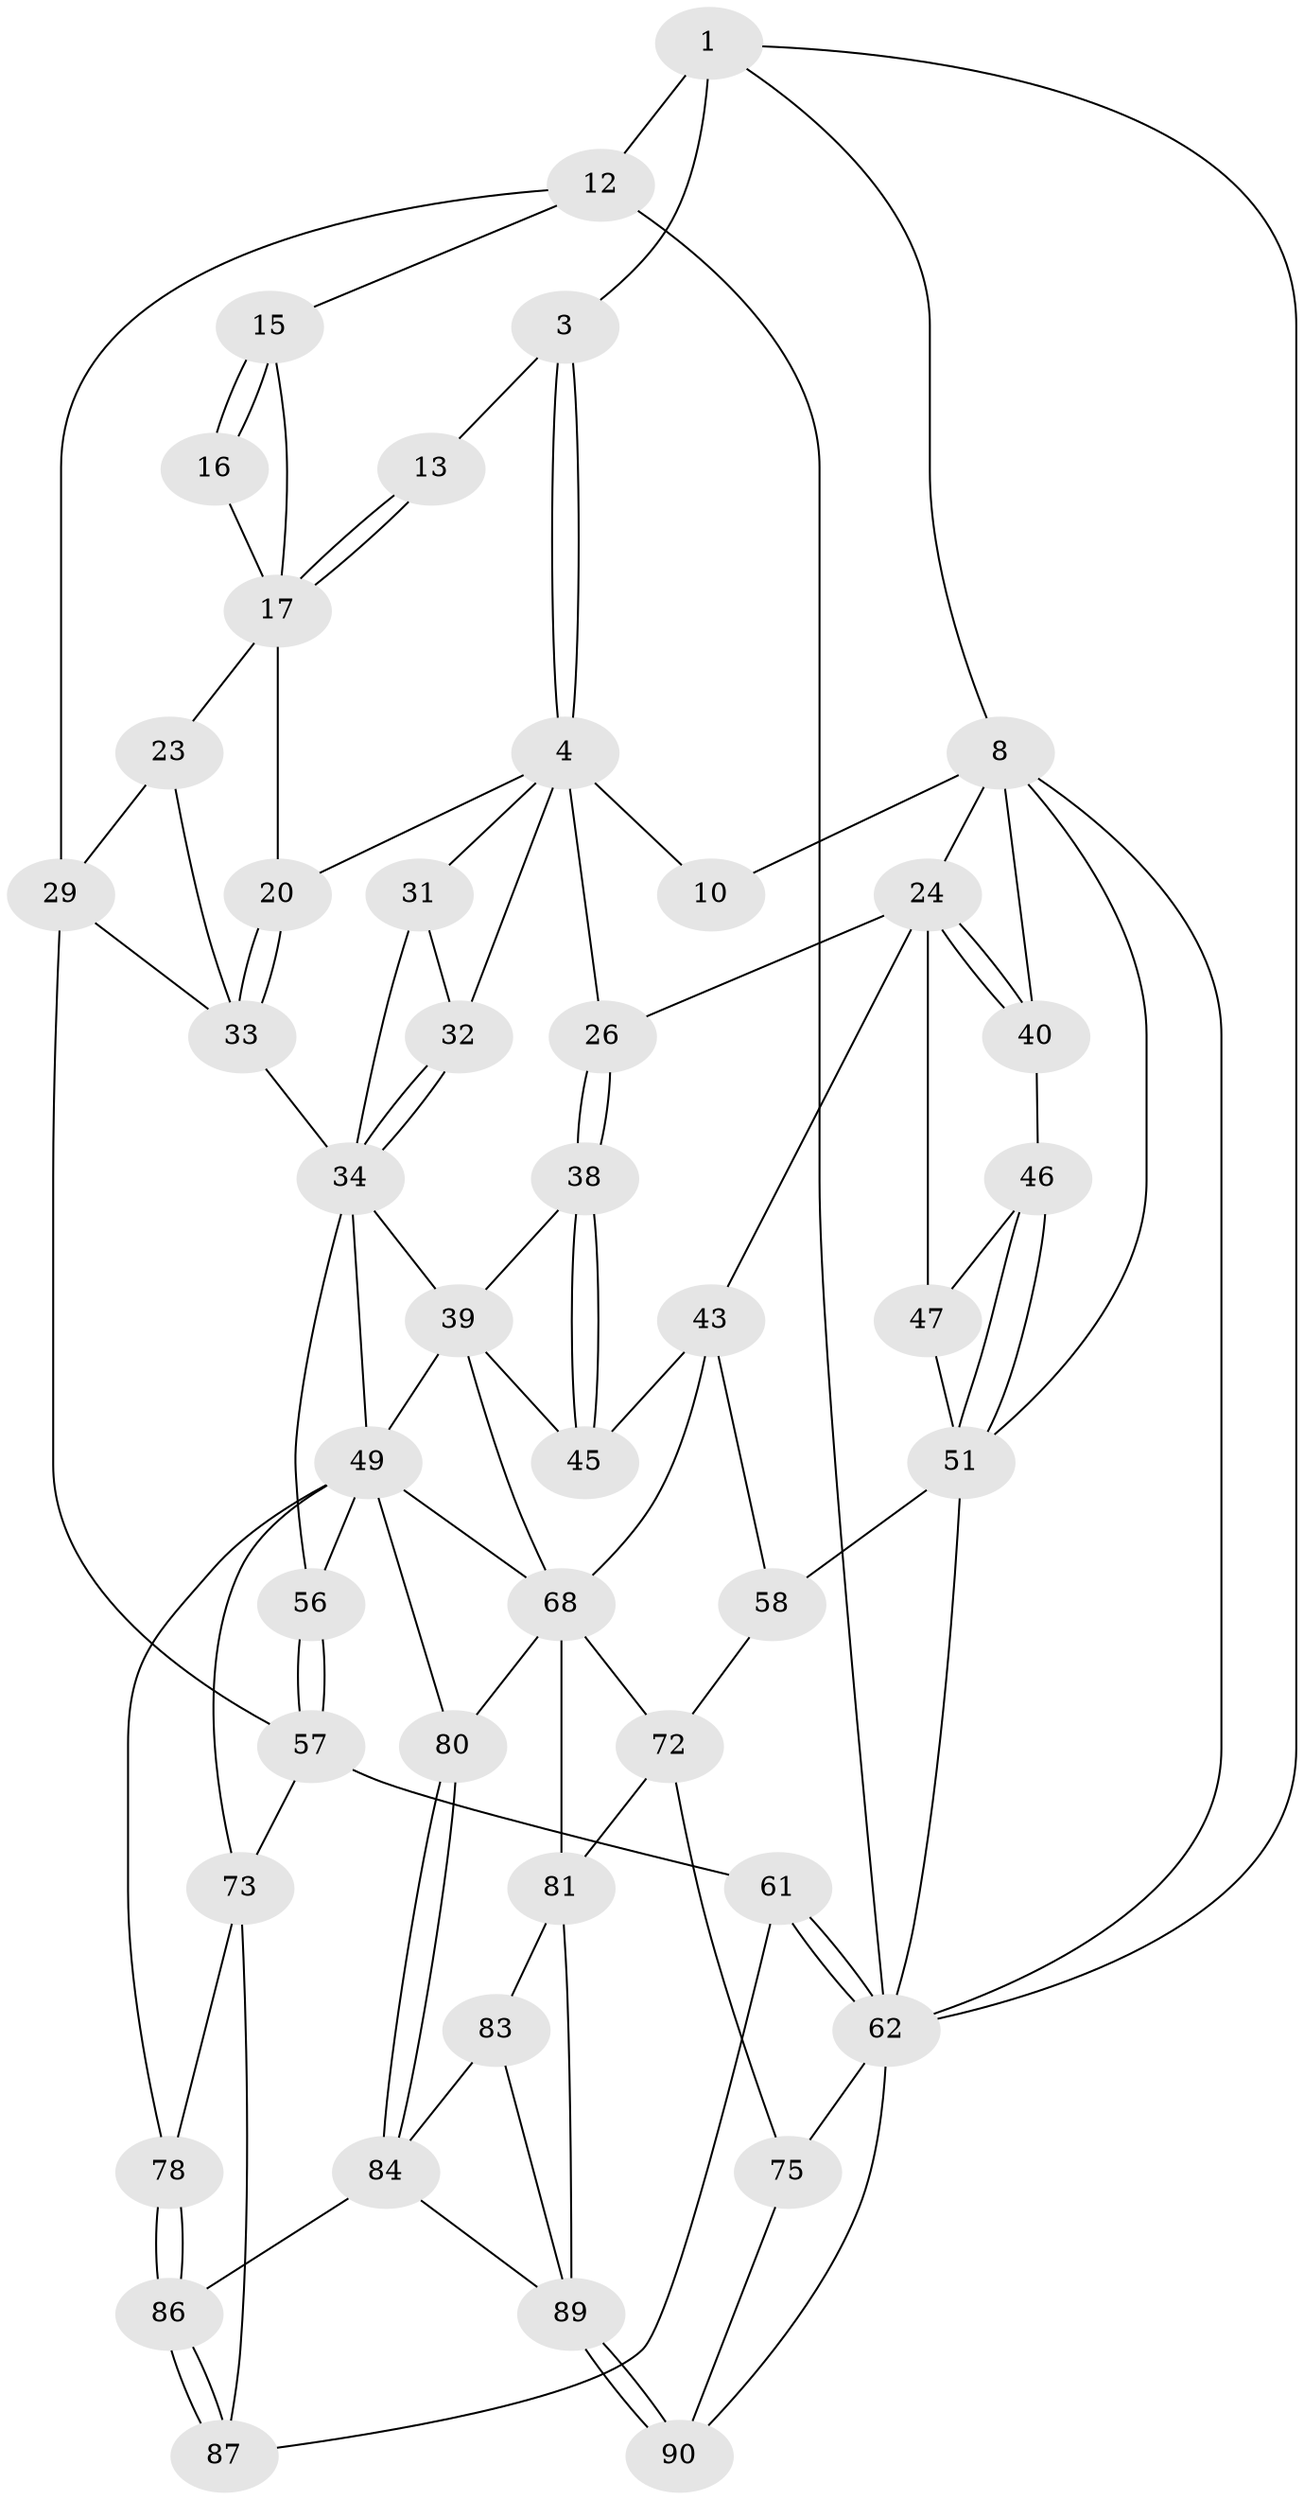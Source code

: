 // original degree distribution, {3: 0.043478260869565216, 5: 0.5, 4: 0.21739130434782608, 6: 0.2391304347826087}
// Generated by graph-tools (version 1.1) at 2025/17/03/09/25 04:17:19]
// undirected, 46 vertices, 102 edges
graph export_dot {
graph [start="1"]
  node [color=gray90,style=filled];
  1 [pos="+0.8588700577227592+0",super="+2+7"];
  3 [pos="+0.4054292427510518+0"];
  4 [pos="+0.4828531623217045+0.13273239813371113",super="+19+5"];
  8 [pos="+1+0",super="+9+41"];
  10 [pos="+0.7601423580167742+0.20730097815063328"];
  12 [pos="+0+0",super="+14"];
  13 [pos="+0.2680917941347847+0.07481614341276137"];
  15 [pos="+0+0"];
  16 [pos="+0.1771692117690618+0.07754904805569532"];
  17 [pos="+0.22504197107459276+0.18986058675081188",super="+18+21"];
  20 [pos="+0.27093165306108574+0.3271620030706474"];
  23 [pos="+0.07187812337352222+0.2483621139381761",super="+28"];
  24 [pos="+0.9536854634617733+0.3893202040467984",super="+25"];
  26 [pos="+0.5964724630733661+0.35626350426066333"];
  29 [pos="+0+0.35204252211059783",super="+30"];
  31 [pos="+0.5306881706484622+0.2964138322125805"];
  32 [pos="+0.5266627783739993+0.2930148393968494"];
  33 [pos="+0.20832149654804713+0.4422652540452086",super="+36"];
  34 [pos="+0.3148581799795739+0.5148072005261679",super="+35+37"];
  38 [pos="+0.43182262913979935+0.5365331486830809"];
  39 [pos="+0.37675449113487+0.5408623333283109",super="+48"];
  40 [pos="+1+0.4028749486111912"];
  43 [pos="+0.6681427505888626+0.5558841478032911",super="+44"];
  45 [pos="+0.4995815319269429+0.6201748076431254"];
  46 [pos="+0.9707828808988074+0.4631181951282275"];
  47 [pos="+0.7993579298788225+0.5684470645642239"];
  49 [pos="+0.26340108988745486+0.654175836666985",super="+65"];
  51 [pos="+0.9071861583561095+0.6331154288255161",super="+52+54"];
  56 [pos="+0.1631551791547259+0.5437732630943135"];
  57 [pos="+0+0.6250996247605167",super="+60"];
  58 [pos="+0.7748531428528052+0.7067934394008819",super="+59"];
  61 [pos="+0+0.8219479990611367",super="+88"];
  62 [pos="+0+1",super="+63+91"];
  68 [pos="+0.3980090878453071+0.75309150241474",super="+71+69"];
  72 [pos="+0.6061182255285907+0.8367889254567257",super="+76"];
  73 [pos="+0.04407615629174205+0.7981648103715221",super="+79"];
  75 [pos="+0.8292163125954569+1"];
  78 [pos="+0.1296197662479011+0.8514064406627281"];
  80 [pos="+0.27995163082243524+0.8672345298243779"];
  81 [pos="+0.4773224028813304+0.9375492532238008",super="+82"];
  83 [pos="+0.3832026177986699+0.9337911010620631"];
  84 [pos="+0.2753981493886409+0.909511300248691",super="+85"];
  86 [pos="+0.21184867217732428+0.9780106351186945"];
  87 [pos="+0.06908146590580069+0.9145390403630185"];
  89 [pos="+0.205953015293995+1",super="+92"];
  90 [pos="+0.19431938907433316+1"];
  1 -- 3;
  1 -- 12 [weight=2];
  1 -- 8;
  1 -- 62;
  3 -- 4;
  3 -- 4;
  3 -- 13;
  4 -- 32;
  4 -- 20;
  4 -- 10 [weight=2];
  4 -- 26;
  4 -- 31;
  8 -- 24;
  8 -- 10;
  8 -- 40;
  8 -- 62;
  8 -- 51;
  12 -- 62;
  12 -- 15;
  12 -- 29;
  13 -- 17;
  13 -- 17;
  15 -- 16;
  15 -- 16;
  15 -- 17;
  16 -- 17;
  17 -- 23 [weight=2];
  17 -- 20;
  20 -- 33;
  20 -- 33;
  23 -- 33;
  23 -- 29;
  24 -- 40;
  24 -- 40;
  24 -- 26;
  24 -- 43;
  24 -- 47;
  26 -- 38;
  26 -- 38;
  29 -- 33;
  29 -- 57;
  31 -- 32;
  31 -- 34;
  32 -- 34;
  32 -- 34;
  33 -- 34;
  34 -- 56;
  34 -- 49;
  34 -- 39;
  38 -- 39;
  38 -- 45;
  38 -- 45;
  39 -- 49;
  39 -- 68;
  39 -- 45;
  40 -- 46;
  43 -- 45;
  43 -- 68;
  43 -- 58;
  46 -- 47;
  46 -- 51;
  46 -- 51;
  47 -- 51;
  49 -- 80;
  49 -- 68;
  49 -- 56;
  49 -- 73;
  49 -- 78;
  51 -- 58 [weight=2];
  51 -- 62;
  56 -- 57;
  56 -- 57;
  57 -- 73;
  57 -- 61;
  58 -- 72;
  61 -- 62 [weight=2];
  61 -- 62;
  61 -- 87;
  62 -- 75;
  62 -- 90;
  68 -- 72;
  68 -- 80;
  68 -- 81;
  72 -- 81;
  72 -- 75;
  73 -- 78;
  73 -- 87;
  75 -- 90;
  78 -- 86;
  78 -- 86;
  80 -- 84;
  80 -- 84;
  81 -- 83;
  81 -- 89;
  83 -- 84;
  83 -- 89;
  84 -- 89;
  84 -- 86;
  86 -- 87;
  86 -- 87;
  89 -- 90;
  89 -- 90;
}
